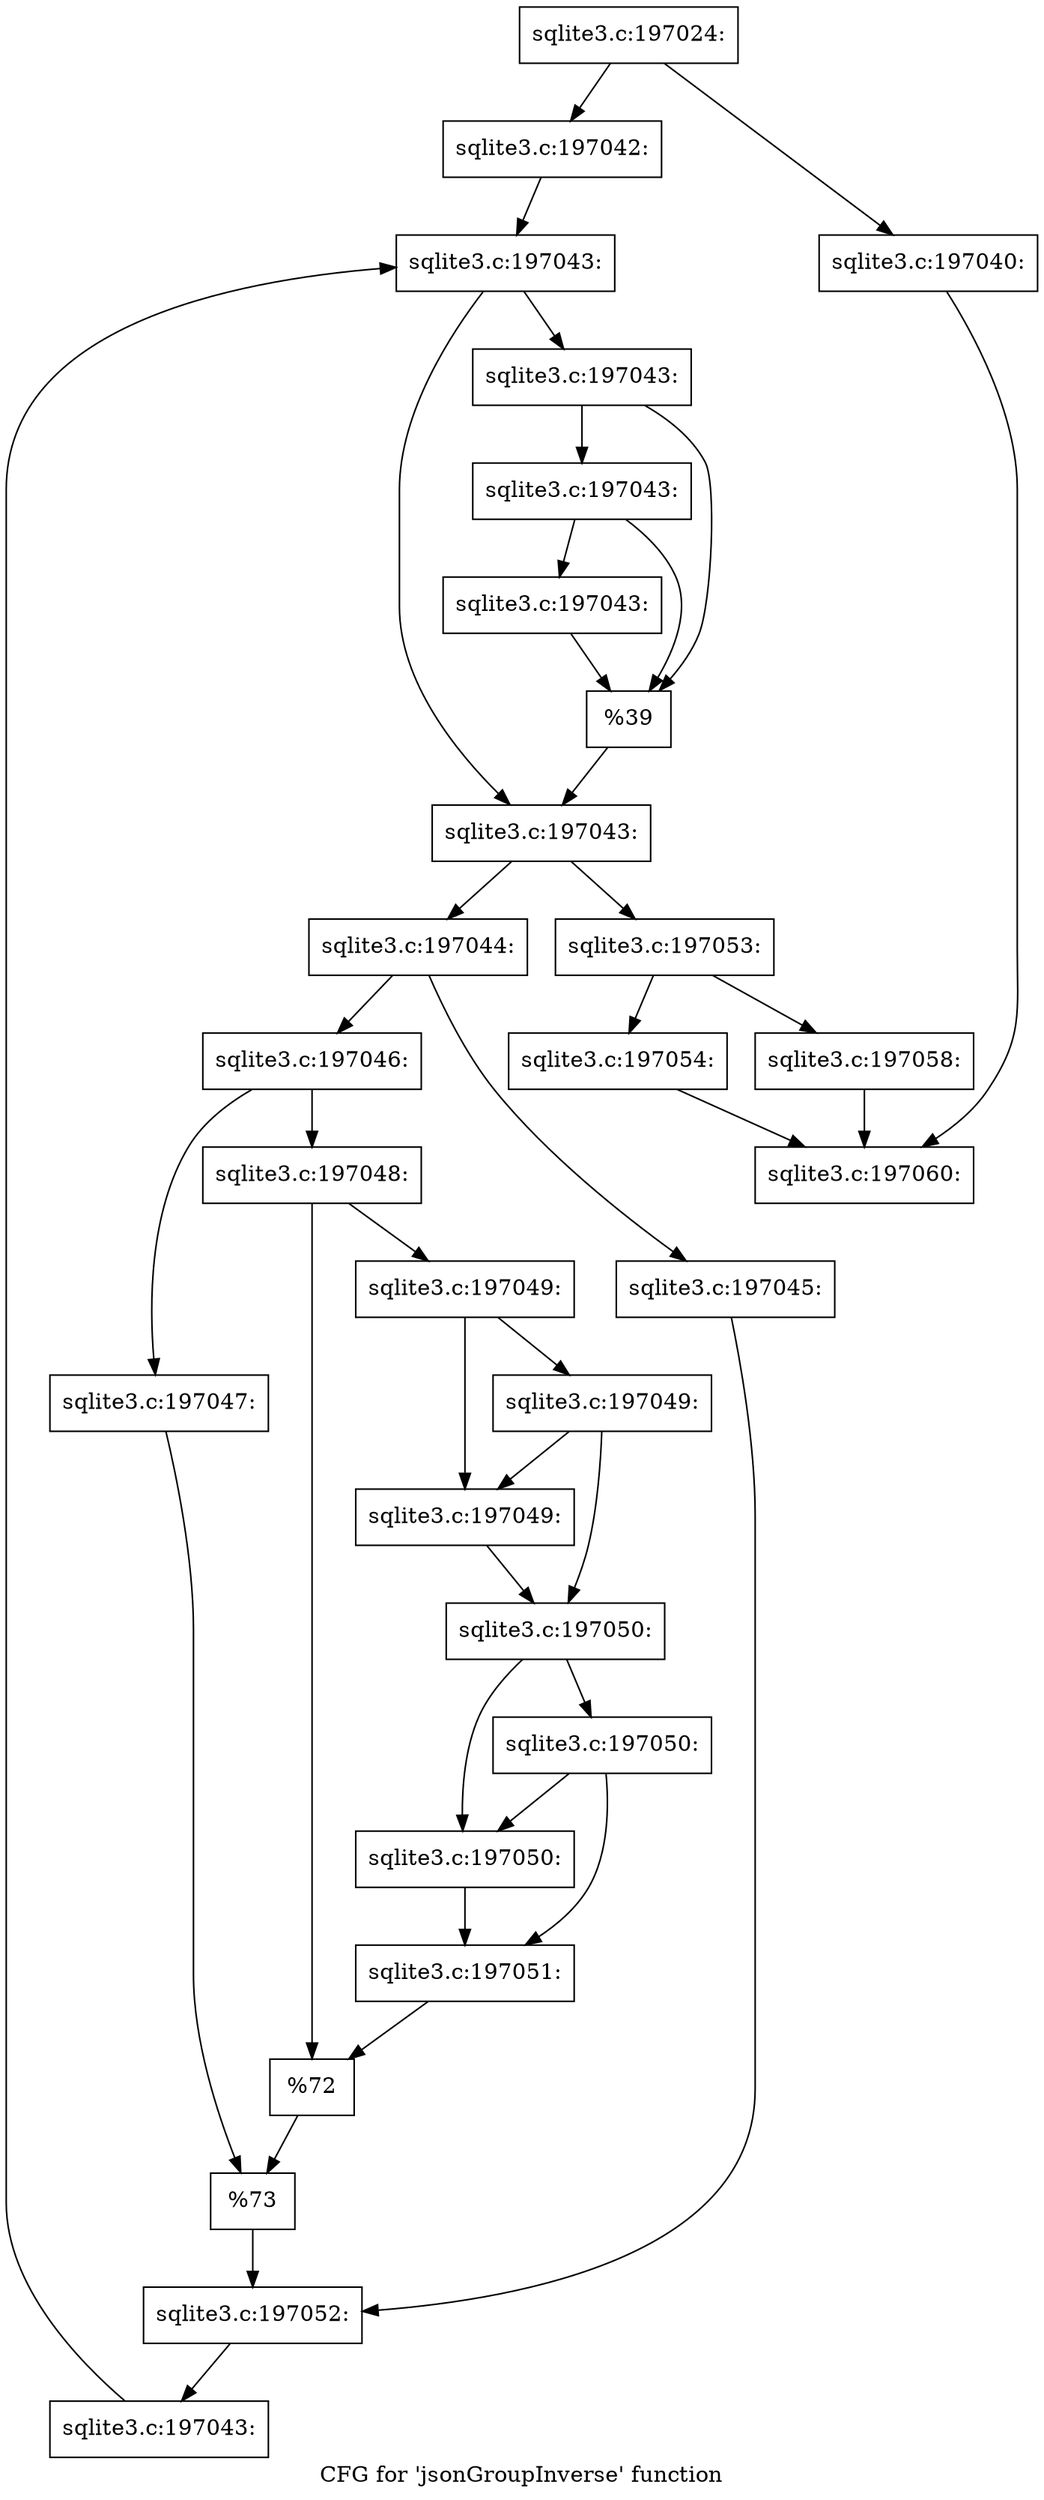 digraph "CFG for 'jsonGroupInverse' function" {
	label="CFG for 'jsonGroupInverse' function";

	Node0x55c0fa8f1190 [shape=record,label="{sqlite3.c:197024:}"];
	Node0x55c0fa8f1190 -> Node0x55c0fa8f3670;
	Node0x55c0fa8f1190 -> Node0x55c0fa8f3620;
	Node0x55c0fa8f3620 [shape=record,label="{sqlite3.c:197040:}"];
	Node0x55c0fa8f3620 -> Node0x55c0fa8f8360;
	Node0x55c0fa8f3670 [shape=record,label="{sqlite3.c:197042:}"];
	Node0x55c0fa8f3670 -> Node0x55c0fa8f3e10;
	Node0x55c0fa8f3e10 [shape=record,label="{sqlite3.c:197043:}"];
	Node0x55c0fa8f3e10 -> Node0x55c0fa8f4100;
	Node0x55c0fa8f3e10 -> Node0x55c0fa8f40b0;
	Node0x55c0fa8f4100 [shape=record,label="{sqlite3.c:197043:}"];
	Node0x55c0fa8f4100 -> Node0x55c0fa8f4750;
	Node0x55c0fa8f4100 -> Node0x55c0fa8f47f0;
	Node0x55c0fa8f47f0 [shape=record,label="{sqlite3.c:197043:}"];
	Node0x55c0fa8f47f0 -> Node0x55c0fa8f4750;
	Node0x55c0fa8f47f0 -> Node0x55c0fa8f47a0;
	Node0x55c0fa8f47a0 [shape=record,label="{sqlite3.c:197043:}"];
	Node0x55c0fa8f47a0 -> Node0x55c0fa8f4750;
	Node0x55c0fa8f4750 [shape=record,label="{%39}"];
	Node0x55c0fa8f4750 -> Node0x55c0fa8f40b0;
	Node0x55c0fa8f40b0 [shape=record,label="{sqlite3.c:197043:}"];
	Node0x55c0fa8f40b0 -> Node0x55c0fa8f4030;
	Node0x55c0fa8f40b0 -> Node0x55c0fa8f3c60;
	Node0x55c0fa8f4030 [shape=record,label="{sqlite3.c:197044:}"];
	Node0x55c0fa8f4030 -> Node0x55c0fa8f5570;
	Node0x55c0fa8f4030 -> Node0x55c0fa8f5610;
	Node0x55c0fa8f5570 [shape=record,label="{sqlite3.c:197045:}"];
	Node0x55c0fa8f5570 -> Node0x55c0fa8f55c0;
	Node0x55c0fa8f5610 [shape=record,label="{sqlite3.c:197046:}"];
	Node0x55c0fa8f5610 -> Node0x55c0fa8f5dd0;
	Node0x55c0fa8f5610 -> Node0x55c0fa8f5e70;
	Node0x55c0fa8f5dd0 [shape=record,label="{sqlite3.c:197047:}"];
	Node0x55c0fa8f5dd0 -> Node0x55c0fa8f5e20;
	Node0x55c0fa8f5e70 [shape=record,label="{sqlite3.c:197048:}"];
	Node0x55c0fa8f5e70 -> Node0x55c0fa8f6590;
	Node0x55c0fa8f5e70 -> Node0x55c0fa8f6540;
	Node0x55c0fa8f6540 [shape=record,label="{sqlite3.c:197049:}"];
	Node0x55c0fa8f6540 -> Node0x55c0fa8f68d0;
	Node0x55c0fa8f6540 -> Node0x55c0fa8f6970;
	Node0x55c0fa8f6970 [shape=record,label="{sqlite3.c:197049:}"];
	Node0x55c0fa8f6970 -> Node0x55c0fa8f68d0;
	Node0x55c0fa8f6970 -> Node0x55c0fa8f6920;
	Node0x55c0fa8f68d0 [shape=record,label="{sqlite3.c:197049:}"];
	Node0x55c0fa8f68d0 -> Node0x55c0fa8f6920;
	Node0x55c0fa8f6920 [shape=record,label="{sqlite3.c:197050:}"];
	Node0x55c0fa8f6920 -> Node0x55c0fa8f7280;
	Node0x55c0fa8f6920 -> Node0x55c0fa8f7320;
	Node0x55c0fa8f7320 [shape=record,label="{sqlite3.c:197050:}"];
	Node0x55c0fa8f7320 -> Node0x55c0fa8f7280;
	Node0x55c0fa8f7320 -> Node0x55c0fa8f72d0;
	Node0x55c0fa8f7280 [shape=record,label="{sqlite3.c:197050:}"];
	Node0x55c0fa8f7280 -> Node0x55c0fa8f72d0;
	Node0x55c0fa8f72d0 [shape=record,label="{sqlite3.c:197051:}"];
	Node0x55c0fa8f72d0 -> Node0x55c0fa8f6590;
	Node0x55c0fa8f6590 [shape=record,label="{%72}"];
	Node0x55c0fa8f6590 -> Node0x55c0fa8f5e20;
	Node0x55c0fa8f5e20 [shape=record,label="{%73}"];
	Node0x55c0fa8f5e20 -> Node0x55c0fa8f55c0;
	Node0x55c0fa8f55c0 [shape=record,label="{sqlite3.c:197052:}"];
	Node0x55c0fa8f55c0 -> Node0x55c0fa8f3fa0;
	Node0x55c0fa8f3fa0 [shape=record,label="{sqlite3.c:197043:}"];
	Node0x55c0fa8f3fa0 -> Node0x55c0fa8f3e10;
	Node0x55c0fa8f3c60 [shape=record,label="{sqlite3.c:197053:}"];
	Node0x55c0fa8f3c60 -> Node0x55c0fa8f8310;
	Node0x55c0fa8f3c60 -> Node0x55c0fa8f83b0;
	Node0x55c0fa8f8310 [shape=record,label="{sqlite3.c:197054:}"];
	Node0x55c0fa8f8310 -> Node0x55c0fa8f8360;
	Node0x55c0fa8f83b0 [shape=record,label="{sqlite3.c:197058:}"];
	Node0x55c0fa8f83b0 -> Node0x55c0fa8f8360;
	Node0x55c0fa8f8360 [shape=record,label="{sqlite3.c:197060:}"];
}
